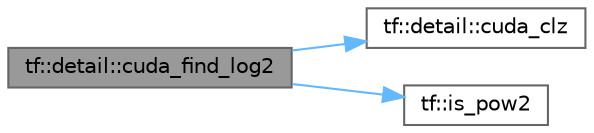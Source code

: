 digraph "tf::detail::cuda_find_log2"
{
 // LATEX_PDF_SIZE
  bgcolor="transparent";
  edge [fontname=Helvetica,fontsize=10,labelfontname=Helvetica,labelfontsize=10];
  node [fontname=Helvetica,fontsize=10,shape=box,height=0.2,width=0.4];
  rankdir="LR";
  Node1 [id="Node000001",label="tf::detail::cuda_find_log2",height=0.2,width=0.4,color="gray40", fillcolor="grey60", style="filled", fontcolor="black",tooltip="finds log2(x) and optionally round up to the next integer logarithm."];
  Node1 -> Node2 [id="edge1_Node000001_Node000002",color="steelblue1",style="solid",tooltip=" "];
  Node2 [id="Node000002",label="tf::detail::cuda_clz",height=0.2,width=0.4,color="grey40", fillcolor="white", style="filled",URL="$namespacetf_1_1detail.html#a95a5212f3d79eb1bba3ca3f8e373ae16",tooltip="counts the number of leading zeros starting from the most significant bit"];
  Node1 -> Node3 [id="edge2_Node000001_Node000003",color="steelblue1",style="solid",tooltip=" "];
  Node3 [id="Node000003",label="tf::is_pow2",height=0.2,width=0.4,color="grey40", fillcolor="white", style="filled",URL="$namespacetf.html#a8d48a5014f34a9f97aae5269c2367e38",tooltip="checks if the given number is a power of 2"];
}
